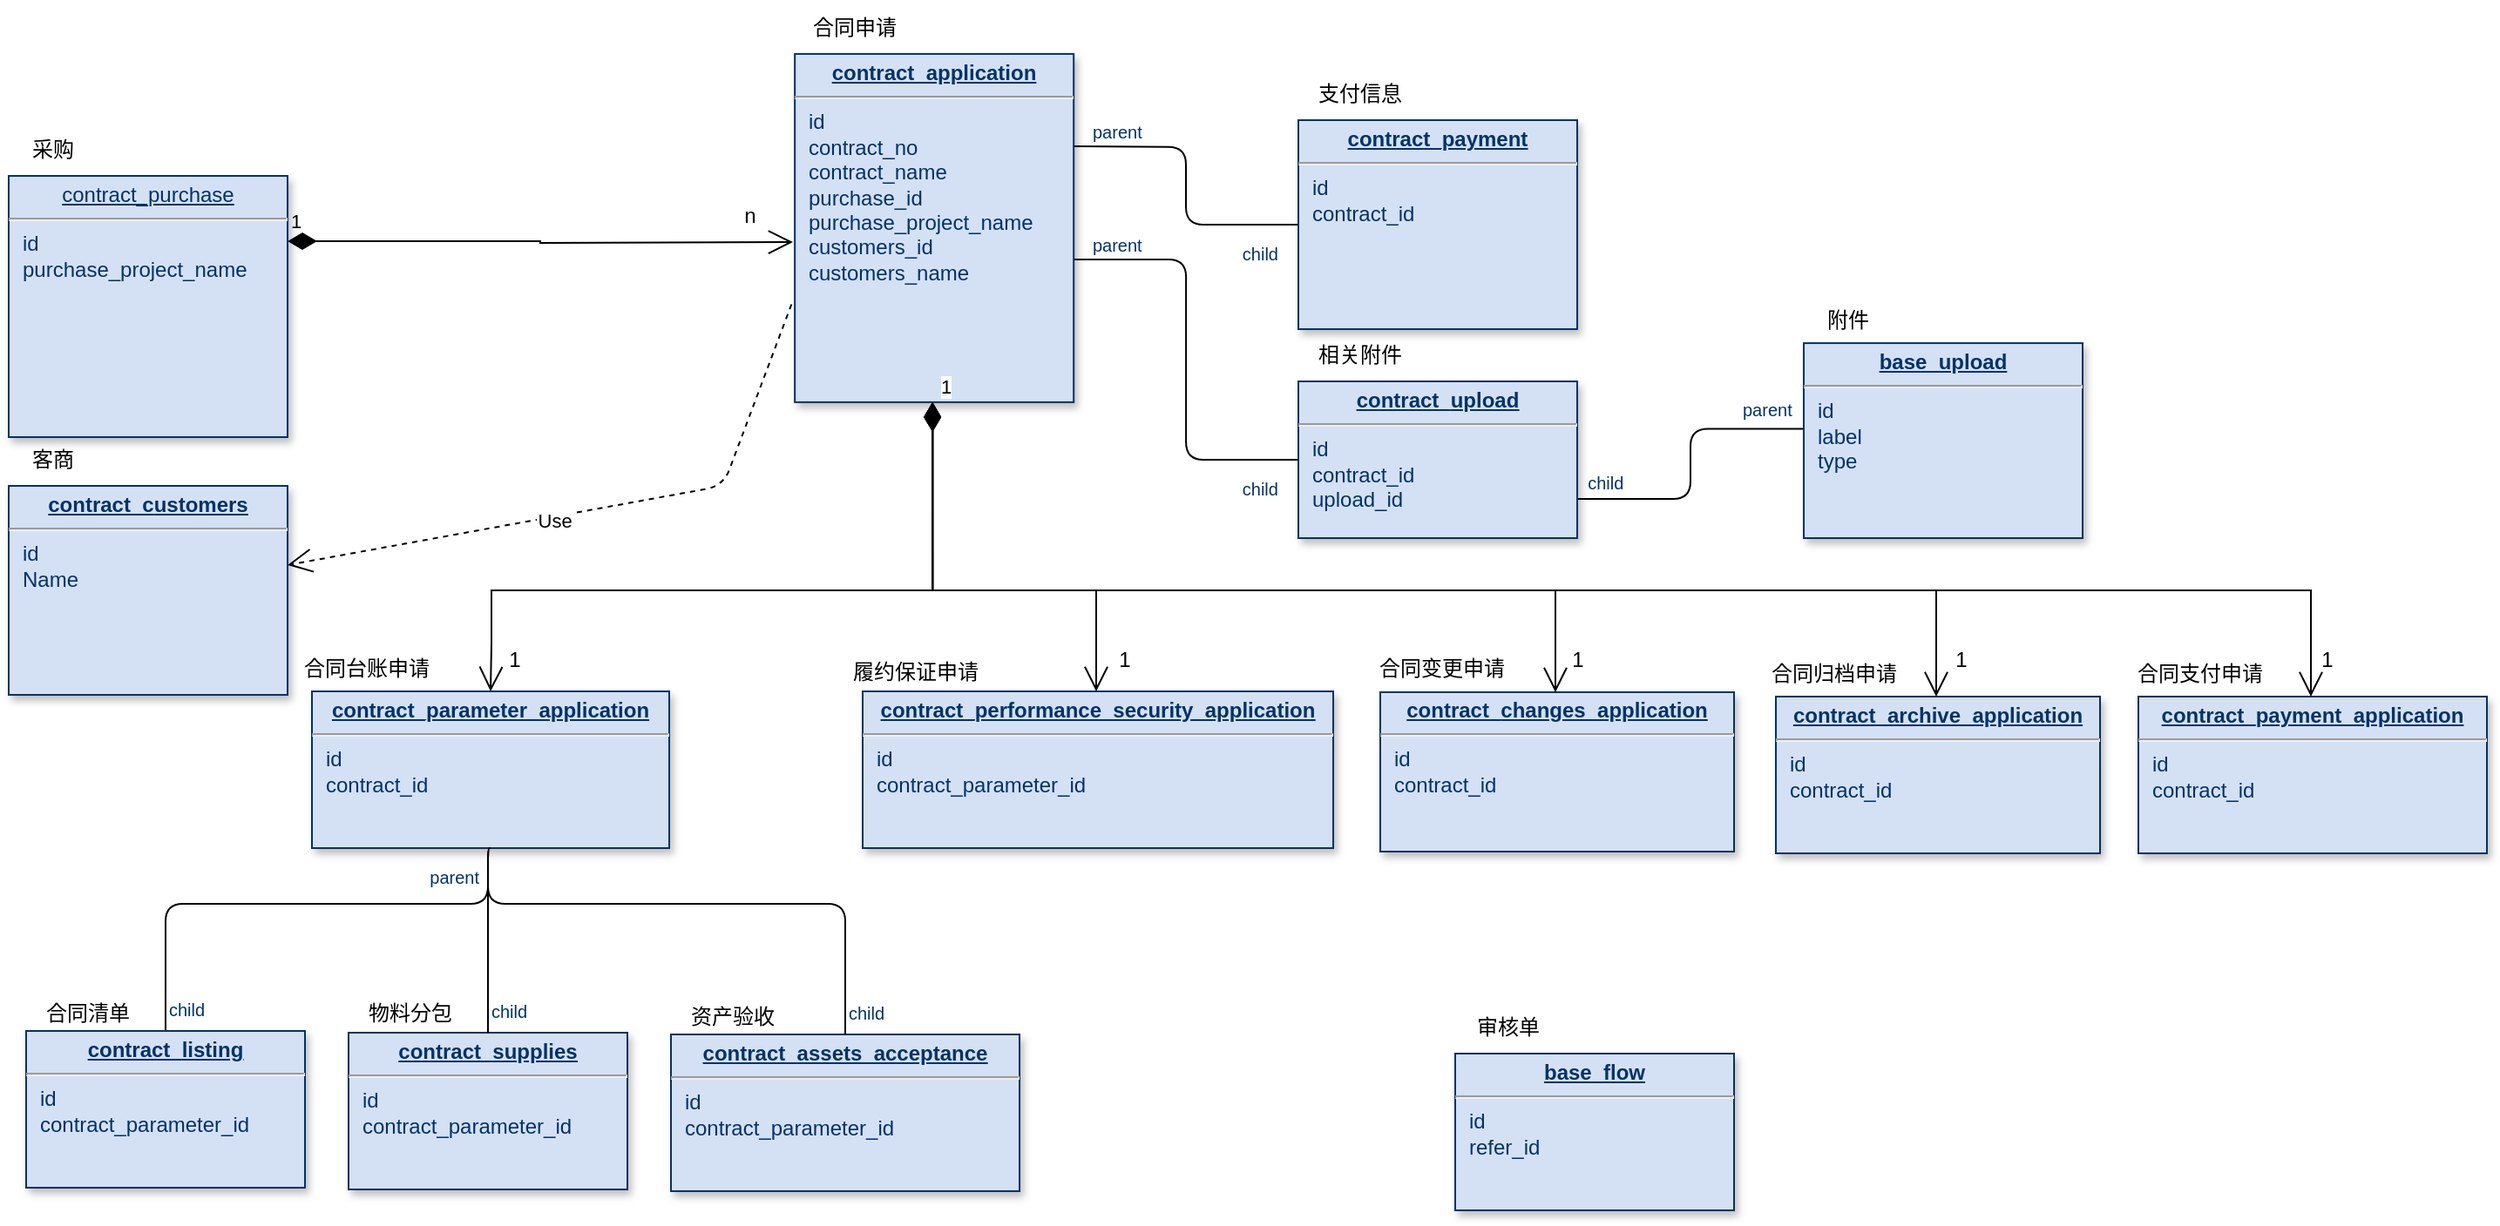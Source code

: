 <mxfile version="20.3.6" type="github">
  <diagram name="合同" id="efa7a0a1-bf9b-a30e-e6df-94a7791c09e9">
    <mxGraphModel dx="1295" dy="580" grid="1" gridSize="10" guides="1" tooltips="1" connect="1" arrows="1" fold="1" page="1" pageScale="1" pageWidth="826" pageHeight="1169" background="none" math="0" shadow="0">
      <root>
        <mxCell id="0" />
        <mxCell id="1" parent="0" />
        <mxCell id="OqCfkfcgzq9piRNMNPS6-114" value="1" style="endArrow=open;html=1;endSize=12;startArrow=diamondThin;startSize=14;startFill=1;edgeStyle=orthogonalEdgeStyle;align=left;verticalAlign=bottom;rounded=0;exitX=1;exitY=0.25;exitDx=0;exitDy=0;" edge="1" parent="1" source="24">
          <mxGeometry x="-1" y="3" relative="1" as="geometry">
            <mxPoint x="470" y="620" as="sourcePoint" />
            <mxPoint x="590" y="640" as="targetPoint" />
          </mxGeometry>
        </mxCell>
        <mxCell id="OqCfkfcgzq9piRNMNPS6-115" value="n" style="text;html=1;align=center;verticalAlign=middle;resizable=0;points=[];autosize=1;strokeColor=none;fillColor=none;" vertex="1" parent="1">
          <mxGeometry x="550" y="610" width="30" height="30" as="geometry" />
        </mxCell>
        <mxCell id="OqCfkfcgzq9piRNMNPS6-117" value="Use" style="endArrow=open;endSize=12;dashed=1;exitX=-0.012;exitY=0.719;exitDx=0;exitDy=0;exitPerimeter=0;" edge="1" parent="1" target="OqCfkfcgzq9piRNMNPS6-116" source="29">
          <mxGeometry as="geometry">
            <mxPoint x="600" y="800" as="sourcePoint" />
            <mxPoint x="590" y="698.36" as="targetPoint" />
            <Array as="points">
              <mxPoint x="550" y="780" />
            </Array>
            <mxPoint x="9" y="49" as="offset" />
          </mxGeometry>
        </mxCell>
        <mxCell id="OqCfkfcgzq9piRNMNPS6-118" value="" style="endArrow=none;edgeStyle=orthogonalEdgeStyle;entryX=0;entryY=0.5;entryDx=0;entryDy=0;" edge="1" parent="1" target="22">
          <mxGeometry x="560" y="597.5" as="geometry">
            <mxPoint x="750" y="585.0" as="sourcePoint" />
            <mxPoint x="820" y="585.0" as="targetPoint" />
          </mxGeometry>
        </mxCell>
        <mxCell id="OqCfkfcgzq9piRNMNPS6-119" value="parent" style="resizable=0;align=left;verticalAlign=bottom;labelBackgroundColor=#ffffff;fontSize=10;strokeColor=#003366;shadow=1;fillColor=#D4E1F5;fontColor=#003366" connectable="0" vertex="1" parent="OqCfkfcgzq9piRNMNPS6-118">
          <mxGeometry x="-1" relative="1" as="geometry">
            <mxPoint x="10" as="offset" />
          </mxGeometry>
        </mxCell>
        <mxCell id="OqCfkfcgzq9piRNMNPS6-120" value="child" style="resizable=0;align=right;verticalAlign=bottom;labelBackgroundColor=#ffffff;fontSize=10;strokeColor=#003366;shadow=1;fillColor=#D4E1F5;fontColor=#003366" connectable="0" vertex="1" parent="OqCfkfcgzq9piRNMNPS6-118">
          <mxGeometry x="1" relative="1" as="geometry">
            <mxPoint x="-10" y="25" as="offset" />
          </mxGeometry>
        </mxCell>
        <mxCell id="OqCfkfcgzq9piRNMNPS6-123" value="" style="endArrow=none;edgeStyle=orthogonalEdgeStyle;entryX=1;entryY=0.75;entryDx=0;entryDy=0;exitX=0;exitY=0.44;exitDx=0;exitDy=0;exitPerimeter=0;" edge="1" parent="1" source="OqCfkfcgzq9piRNMNPS6-122" target="OqCfkfcgzq9piRNMNPS6-121">
          <mxGeometry x="850" y="719.46" as="geometry">
            <mxPoint x="1140" y="650" as="sourcePoint" />
            <mxPoint x="1170" y="641.96" as="targetPoint" />
          </mxGeometry>
        </mxCell>
        <mxCell id="OqCfkfcgzq9piRNMNPS6-124" value="parent" style="resizable=0;align=left;verticalAlign=bottom;labelBackgroundColor=#ffffff;fontSize=10;strokeColor=#003366;shadow=1;fillColor=#D4E1F5;fontColor=#003366" connectable="0" vertex="1" parent="OqCfkfcgzq9piRNMNPS6-123">
          <mxGeometry x="-1" relative="1" as="geometry">
            <mxPoint x="-37" y="-3" as="offset" />
          </mxGeometry>
        </mxCell>
        <mxCell id="OqCfkfcgzq9piRNMNPS6-125" value="child" style="resizable=0;align=right;verticalAlign=bottom;labelBackgroundColor=#ffffff;fontSize=10;strokeColor=#003366;shadow=1;fillColor=#D4E1F5;fontColor=#003366" connectable="0" vertex="1" parent="OqCfkfcgzq9piRNMNPS6-123">
          <mxGeometry x="1" relative="1" as="geometry">
            <mxPoint x="28" y="-1" as="offset" />
          </mxGeometry>
        </mxCell>
        <mxCell id="OqCfkfcgzq9piRNMNPS6-126" value="" style="endArrow=none;edgeStyle=orthogonalEdgeStyle;entryX=0;entryY=0.5;entryDx=0;entryDy=0;exitX=0.993;exitY=0.59;exitDx=0;exitDy=0;exitPerimeter=0;" edge="1" parent="1" source="29" target="OqCfkfcgzq9piRNMNPS6-121">
          <mxGeometry x="570" y="607.5" as="geometry">
            <mxPoint x="760" y="595.0" as="sourcePoint" />
            <mxPoint x="890" y="530" as="targetPoint" />
          </mxGeometry>
        </mxCell>
        <mxCell id="OqCfkfcgzq9piRNMNPS6-127" value="parent" style="resizable=0;align=left;verticalAlign=bottom;labelBackgroundColor=#ffffff;fontSize=10;strokeColor=#003366;shadow=1;fillColor=#D4E1F5;fontColor=#003366" connectable="0" vertex="1" parent="OqCfkfcgzq9piRNMNPS6-126">
          <mxGeometry x="-1" relative="1" as="geometry">
            <mxPoint x="10" as="offset" />
          </mxGeometry>
        </mxCell>
        <mxCell id="OqCfkfcgzq9piRNMNPS6-128" value="child" style="resizable=0;align=right;verticalAlign=bottom;labelBackgroundColor=#ffffff;fontSize=10;strokeColor=#003366;shadow=1;fillColor=#D4E1F5;fontColor=#003366" connectable="0" vertex="1" parent="OqCfkfcgzq9piRNMNPS6-126">
          <mxGeometry x="1" relative="1" as="geometry">
            <mxPoint x="-10" y="25" as="offset" />
          </mxGeometry>
        </mxCell>
        <mxCell id="OqCfkfcgzq9piRNMNPS6-135" value="" style="endArrow=none;edgeStyle=orthogonalEdgeStyle;entryX=0.5;entryY=1;entryDx=0;entryDy=0;exitX=0.5;exitY=0;exitDx=0;exitDy=0;" edge="1" parent="1" source="OqCfkfcgzq9piRNMNPS6-129" target="34">
          <mxGeometry x="64.04" y="1032.54" as="geometry">
            <mxPoint x="230" y="1100" as="sourcePoint" />
            <mxPoint x="413" y="1010.0" as="targetPoint" />
            <Array as="points">
              <mxPoint x="230" y="1020" />
              <mxPoint x="415" y="1020" />
            </Array>
          </mxGeometry>
        </mxCell>
        <mxCell id="OqCfkfcgzq9piRNMNPS6-136" value="child" style="resizable=0;align=left;verticalAlign=bottom;labelBackgroundColor=#ffffff;fontSize=10;strokeColor=#003366;shadow=1;fillColor=#D4E1F5;fontColor=#003366" connectable="0" vertex="1" parent="OqCfkfcgzq9piRNMNPS6-135">
          <mxGeometry x="-1" relative="1" as="geometry">
            <mxPoint y="-4" as="offset" />
          </mxGeometry>
        </mxCell>
        <mxCell id="OqCfkfcgzq9piRNMNPS6-137" value="parent" style="resizable=0;align=right;verticalAlign=bottom;labelBackgroundColor=#ffffff;fontSize=10;strokeColor=#003366;shadow=1;fillColor=#D4E1F5;fontColor=#003366" connectable="0" vertex="1" parent="OqCfkfcgzq9piRNMNPS6-135">
          <mxGeometry x="1" relative="1" as="geometry">
            <mxPoint x="-5" y="25" as="offset" />
          </mxGeometry>
        </mxCell>
        <mxCell id="OqCfkfcgzq9piRNMNPS6-150" value="" style="group" vertex="1" connectable="0" parent="1">
          <mxGeometry x="520" y="1070" width="200" height="116" as="geometry" />
        </mxCell>
        <mxCell id="OqCfkfcgzq9piRNMNPS6-164" value="" style="group" vertex="1" connectable="0" parent="OqCfkfcgzq9piRNMNPS6-150">
          <mxGeometry width="200" height="116" as="geometry" />
        </mxCell>
        <mxCell id="OqCfkfcgzq9piRNMNPS6-131" value="&lt;p style=&quot;margin: 0px ; margin-top: 4px ; text-align: center ; text-decoration: underline&quot;&gt;&lt;strong&gt;contract_&lt;/strong&gt;&lt;b style=&quot;background-color: initial;&quot;&gt;&lt;u&gt;assets_acceptance&lt;/u&gt;&lt;/b&gt;&lt;/p&gt;&lt;hr&gt;&lt;p style=&quot;margin: 0px ; margin-left: 8px&quot;&gt;id&lt;/p&gt;&lt;p style=&quot;margin: 0px ; margin-left: 8px&quot;&gt;contract_parameter_id&lt;br&gt;&lt;/p&gt;" style="verticalAlign=top;align=left;overflow=fill;fontSize=12;fontFamily=Helvetica;html=1;strokeColor=#003366;shadow=1;fillColor=#D4E1F5;fontColor=#003366" vertex="1" parent="OqCfkfcgzq9piRNMNPS6-164">
          <mxGeometry y="25" width="200" height="90" as="geometry" />
        </mxCell>
        <mxCell id="OqCfkfcgzq9piRNMNPS6-149" value="资产验收" style="text;html=1;align=center;verticalAlign=middle;resizable=0;points=[];autosize=1;strokeColor=none;fillColor=none;" vertex="1" parent="OqCfkfcgzq9piRNMNPS6-164">
          <mxGeometry width="70" height="30" as="geometry" />
        </mxCell>
        <mxCell id="OqCfkfcgzq9piRNMNPS6-159" value="" style="group" vertex="1" connectable="0" parent="1">
          <mxGeometry x="140" y="750" width="160.0" height="150.0" as="geometry" />
        </mxCell>
        <mxCell id="OqCfkfcgzq9piRNMNPS6-116" value="&lt;p style=&quot;margin: 0px; margin-top: 4px; text-align: center; text-decoration: underline;&quot;&gt;&lt;strong&gt;contract_c&lt;/strong&gt;&lt;b style=&quot;background-color: initial;&quot;&gt;&lt;u&gt;ustomers&lt;/u&gt;&lt;/b&gt;&lt;/p&gt;&lt;hr&gt;&lt;p style=&quot;margin: 0px; margin-left: 8px;&quot;&gt;id&lt;br&gt;Name&lt;/p&gt;&lt;p style=&quot;margin: 0px; margin-left: 8px;&quot;&gt;&lt;br&gt;&lt;/p&gt;" style="verticalAlign=top;align=left;overflow=fill;fontSize=12;fontFamily=Helvetica;html=1;strokeColor=#003366;shadow=1;fillColor=#D4E1F5;fontColor=#003366" vertex="1" parent="OqCfkfcgzq9piRNMNPS6-159">
          <mxGeometry x="1.137e-13" y="30.0" width="160" height="120" as="geometry" />
        </mxCell>
        <mxCell id="OqCfkfcgzq9piRNMNPS6-157" value="客商" style="text;html=1;align=center;verticalAlign=middle;resizable=0;points=[];autosize=1;strokeColor=none;fillColor=none;" vertex="1" parent="OqCfkfcgzq9piRNMNPS6-159">
          <mxGeometry width="50" height="30" as="geometry" />
        </mxCell>
        <mxCell id="OqCfkfcgzq9piRNMNPS6-161" value="" style="group" vertex="1" connectable="0" parent="1">
          <mxGeometry x="140" y="572" width="160.0" height="180.0" as="geometry" />
        </mxCell>
        <mxCell id="24" value="&lt;p style=&quot;margin: 0px; margin-top: 4px; text-align: center; text-decoration: underline;&quot;&gt;&lt;span style=&quot;text-align: left;&quot;&gt;contract_purchase&lt;/span&gt;&lt;br&gt;&lt;/p&gt;&lt;hr&gt;&lt;p style=&quot;margin: 0px; margin-left: 8px;&quot;&gt;id&lt;/p&gt;&lt;p style=&quot;margin: 0px; margin-left: 8px;&quot;&gt;purchase_project_name&lt;br&gt;&lt;/p&gt;&lt;p style=&quot;margin: 0px; margin-left: 8px;&quot;&gt;&lt;br&gt;&lt;/p&gt;" style="verticalAlign=top;align=left;overflow=fill;fontSize=12;fontFamily=Helvetica;html=1;strokeColor=#003366;shadow=1;fillColor=#D4E1F5;fontColor=#003366" parent="OqCfkfcgzq9piRNMNPS6-161" vertex="1">
          <mxGeometry x="2.274e-13" y="30.0" width="160" height="150" as="geometry" />
        </mxCell>
        <mxCell id="OqCfkfcgzq9piRNMNPS6-160" value="采购" style="text;html=1;align=center;verticalAlign=middle;resizable=0;points=[];autosize=1;strokeColor=none;fillColor=none;" vertex="1" parent="OqCfkfcgzq9piRNMNPS6-161">
          <mxGeometry width="50" height="30" as="geometry" />
        </mxCell>
        <mxCell id="OqCfkfcgzq9piRNMNPS6-162" value="" style="group" vertex="1" connectable="0" parent="1">
          <mxGeometry x="314" y="870" width="205" height="118" as="geometry" />
        </mxCell>
        <mxCell id="34" value="&lt;p style=&quot;margin: 4px 0px 0px; text-align: center;&quot;&gt;&lt;b&gt;&lt;u&gt;contract_parameter_application&lt;/u&gt;&lt;/b&gt;&lt;br&gt;&lt;/p&gt;&lt;hr&gt;&lt;p style=&quot;margin: 0px ; margin-left: 8px&quot;&gt;id&lt;/p&gt;&lt;p style=&quot;margin: 0px ; margin-left: 8px&quot;&gt;contract_id&lt;br&gt;&lt;/p&gt;&lt;p style=&quot;margin: 0px ; margin-left: 8px&quot;&gt;&lt;br&gt;&lt;/p&gt;" style="verticalAlign=top;align=left;overflow=fill;fontSize=12;fontFamily=Helvetica;html=1;strokeColor=#003366;shadow=1;fillColor=#D4E1F5;fontColor=#003366" parent="OqCfkfcgzq9piRNMNPS6-162" vertex="1">
          <mxGeometry y="28.0" width="205" height="90.0" as="geometry" />
        </mxCell>
        <mxCell id="OqCfkfcgzq9piRNMNPS6-155" value="合同台账申请" style="text;html=1;align=center;verticalAlign=middle;resizable=0;points=[];autosize=1;strokeColor=none;fillColor=none;" vertex="1" parent="OqCfkfcgzq9piRNMNPS6-162">
          <mxGeometry x="-19.219" width="100" height="30" as="geometry" />
        </mxCell>
        <mxCell id="OqCfkfcgzq9piRNMNPS6-163" value="" style="group" vertex="1" connectable="0" parent="1">
          <mxGeometry x="150" y="1068" width="160" height="116.0" as="geometry" />
        </mxCell>
        <mxCell id="OqCfkfcgzq9piRNMNPS6-129" value="&lt;p style=&quot;margin: 0px ; margin-top: 4px ; text-align: center ; text-decoration: underline&quot;&gt;&lt;strong&gt;contract_&lt;/strong&gt;&lt;b style=&quot;background-color: initial;&quot;&gt;&lt;u&gt;listing&lt;/u&gt;&lt;/b&gt;&lt;/p&gt;&lt;hr&gt;&lt;p style=&quot;margin: 0px ; margin-left: 8px&quot;&gt;id&lt;/p&gt;&lt;p style=&quot;margin: 0px ; margin-left: 8px&quot;&gt;contract_parameter_id&lt;/p&gt;" style="verticalAlign=top;align=left;overflow=fill;fontSize=12;fontFamily=Helvetica;html=1;strokeColor=#003366;shadow=1;fillColor=#D4E1F5;fontColor=#003366" vertex="1" parent="OqCfkfcgzq9piRNMNPS6-163">
          <mxGeometry y="25.0" width="160" height="90" as="geometry" />
        </mxCell>
        <mxCell id="OqCfkfcgzq9piRNMNPS6-153" value="合同清单" style="text;html=1;align=center;verticalAlign=middle;resizable=0;points=[];autosize=1;strokeColor=none;fillColor=none;" vertex="1" parent="OqCfkfcgzq9piRNMNPS6-163">
          <mxGeometry width="70" height="30" as="geometry" />
        </mxCell>
        <mxCell id="OqCfkfcgzq9piRNMNPS6-165" value="" style="group" vertex="1" connectable="0" parent="1">
          <mxGeometry x="335" y="1068" width="160" height="117.0" as="geometry" />
        </mxCell>
        <mxCell id="OqCfkfcgzq9piRNMNPS6-130" value="&lt;p style=&quot;margin: 0px ; margin-top: 4px ; text-align: center ; text-decoration: underline&quot;&gt;&lt;strong&gt;contract_&lt;/strong&gt;&lt;b style=&quot;background-color: initial;&quot;&gt;&lt;u&gt;supplies&lt;/u&gt;&lt;/b&gt;&lt;/p&gt;&lt;hr&gt;&lt;p style=&quot;margin: 0px ; margin-left: 8px&quot;&gt;id&lt;/p&gt;&lt;p style=&quot;margin: 0px ; margin-left: 8px&quot;&gt;contract_parameter_id&lt;br&gt;&lt;/p&gt;" style="verticalAlign=top;align=left;overflow=fill;fontSize=12;fontFamily=Helvetica;html=1;strokeColor=#003366;shadow=1;fillColor=#D4E1F5;fontColor=#003366" vertex="1" parent="OqCfkfcgzq9piRNMNPS6-165">
          <mxGeometry y="26.0" width="160" height="90" as="geometry" />
        </mxCell>
        <mxCell id="OqCfkfcgzq9piRNMNPS6-151" value="物料分包" style="text;html=1;align=center;verticalAlign=middle;resizable=0;points=[];autosize=1;strokeColor=none;fillColor=none;" vertex="1" parent="OqCfkfcgzq9piRNMNPS6-165">
          <mxGeometry width="70" height="30" as="geometry" />
        </mxCell>
        <mxCell id="OqCfkfcgzq9piRNMNPS6-166" value="" style="group" vertex="1" connectable="0" parent="1">
          <mxGeometry x="630" y="872" width="270" height="116" as="geometry" />
        </mxCell>
        <mxCell id="OqCfkfcgzq9piRNMNPS6-133" value="&lt;p style=&quot;margin: 0px ; margin-top: 4px ; text-align: center ; text-decoration: underline&quot;&gt;&lt;strong&gt;contract_&lt;/strong&gt;&lt;b style=&quot;background-color: initial;&quot;&gt;&lt;u&gt;performance_security_application&lt;/u&gt;&lt;/b&gt;&lt;/p&gt;&lt;hr&gt;&lt;p style=&quot;margin: 0px ; margin-left: 8px&quot;&gt;id&lt;/p&gt;&lt;p style=&quot;margin: 0px ; margin-left: 8px&quot;&gt;contract_parameter_id&lt;br&gt;&lt;/p&gt;" style="verticalAlign=top;align=left;overflow=fill;fontSize=12;fontFamily=Helvetica;html=1;strokeColor=#003366;shadow=1;fillColor=#D4E1F5;fontColor=#003366" vertex="1" parent="OqCfkfcgzq9piRNMNPS6-166">
          <mxGeometry y="26" width="270" height="90" as="geometry" />
        </mxCell>
        <mxCell id="OqCfkfcgzq9piRNMNPS6-147" value="履约保证申请" style="text;html=1;align=center;verticalAlign=middle;resizable=0;points=[];autosize=1;strokeColor=none;fillColor=none;" vertex="1" parent="OqCfkfcgzq9piRNMNPS6-166">
          <mxGeometry x="-20.25" width="100" height="30" as="geometry" />
        </mxCell>
        <mxCell id="OqCfkfcgzq9piRNMNPS6-169" value="" style="group" vertex="1" connectable="0" parent="1">
          <mxGeometry x="880" y="540" width="160" height="150" as="geometry" />
        </mxCell>
        <mxCell id="22" value="&lt;p style=&quot;margin: 0px; margin-top: 4px; text-align: center; text-decoration: underline;&quot;&gt;&lt;strong&gt;contract_p&lt;/strong&gt;&lt;b style=&quot;background-color: initial;&quot;&gt;&lt;u&gt;ayment&lt;/u&gt;&lt;/b&gt;&lt;/p&gt;&lt;hr&gt;&lt;p style=&quot;margin: 0px; margin-left: 8px;&quot;&gt;id&lt;/p&gt;&lt;p style=&quot;margin: 0px; margin-left: 8px;&quot;&gt;contract_id&lt;/p&gt;&lt;p style=&quot;margin: 0px; margin-left: 8px;&quot;&gt;&lt;br&gt;&lt;/p&gt;" style="verticalAlign=top;align=left;overflow=fill;fontSize=12;fontFamily=Helvetica;html=1;strokeColor=#003366;shadow=1;fillColor=#D4E1F5;fontColor=#003366" parent="OqCfkfcgzq9piRNMNPS6-169" vertex="1">
          <mxGeometry y="30" width="160" height="120" as="geometry" />
        </mxCell>
        <mxCell id="OqCfkfcgzq9piRNMNPS6-168" value="支付信息" style="text;html=1;align=center;verticalAlign=middle;resizable=0;points=[];autosize=1;strokeColor=none;fillColor=none;" vertex="1" parent="OqCfkfcgzq9piRNMNPS6-169">
          <mxGeometry width="70" height="30" as="geometry" />
        </mxCell>
        <mxCell id="OqCfkfcgzq9piRNMNPS6-170" value="" style="group" vertex="1" connectable="0" parent="1">
          <mxGeometry x="590" y="501.96" width="161.08" height="230.0" as="geometry" />
        </mxCell>
        <mxCell id="29" value="&lt;p style=&quot;margin: 4px 0px 0px; text-align: center;&quot;&gt;&lt;b&gt;&lt;u&gt;contract_application&lt;/u&gt;&lt;/b&gt;&lt;br&gt;&lt;/p&gt;&lt;hr&gt;&lt;p style=&quot;margin: 0px; margin-left: 8px;&quot;&gt;id&lt;/p&gt;&lt;p style=&quot;margin: 0px; margin-left: 8px;&quot;&gt;contract_no&lt;/p&gt;&lt;p style=&quot;margin: 0px; margin-left: 8px;&quot;&gt;contract_name&lt;br&gt;&lt;/p&gt;&lt;p style=&quot;margin: 0px; margin-left: 8px;&quot;&gt;purchase_id&lt;/p&gt;&lt;p style=&quot;margin: 0px; margin-left: 8px;&quot;&gt;purchase_project_name&lt;/p&gt;&lt;p style=&quot;margin: 0px; margin-left: 8px;&quot;&gt;customers_id&lt;/p&gt;&lt;p style=&quot;margin: 0px; margin-left: 8px;&quot;&gt;customers_name&lt;/p&gt;&lt;p style=&quot;margin: 0px; margin-left: 8px;&quot;&gt;&lt;br&gt;&lt;/p&gt;" style="verticalAlign=top;align=left;overflow=fill;fontSize=12;fontFamily=Helvetica;html=1;strokeColor=#003366;shadow=1;fillColor=#D4E1F5;fontColor=#003366" parent="OqCfkfcgzq9piRNMNPS6-170" vertex="1">
          <mxGeometry x="1.08" y="30.0" width="160" height="200" as="geometry" />
        </mxCell>
        <mxCell id="OqCfkfcgzq9piRNMNPS6-167" value="合同申请" style="text;html=1;align=center;verticalAlign=middle;resizable=0;points=[];autosize=1;strokeColor=none;fillColor=none;" vertex="1" parent="OqCfkfcgzq9piRNMNPS6-170">
          <mxGeometry width="70" height="30" as="geometry" />
        </mxCell>
        <mxCell id="OqCfkfcgzq9piRNMNPS6-172" value="" style="group" vertex="1" connectable="0" parent="1">
          <mxGeometry x="880" y="690" width="160" height="120.0" as="geometry" />
        </mxCell>
        <mxCell id="OqCfkfcgzq9piRNMNPS6-121" value="&lt;p style=&quot;margin: 0px ; margin-top: 4px ; text-align: center ; text-decoration: underline&quot;&gt;&lt;strong&gt;contract_&lt;/strong&gt;&lt;b style=&quot;background-color: initial;&quot;&gt;&lt;u&gt;upload&lt;/u&gt;&lt;/b&gt;&lt;/p&gt;&lt;hr&gt;&lt;p style=&quot;margin: 0px ; margin-left: 8px&quot;&gt;id&lt;/p&gt;&lt;p style=&quot;margin: 0px ; margin-left: 8px&quot;&gt;contract_id&lt;br&gt;&lt;/p&gt;&lt;p style=&quot;margin: 0px ; margin-left: 8px&quot;&gt;upload_id&lt;/p&gt;&lt;p style=&quot;margin: 0px ; margin-left: 8px&quot;&gt;&lt;br&gt;&lt;/p&gt;" style="verticalAlign=top;align=left;overflow=fill;fontSize=12;fontFamily=Helvetica;html=1;strokeColor=#003366;shadow=1;fillColor=#D4E1F5;fontColor=#003366" vertex="1" parent="OqCfkfcgzq9piRNMNPS6-172">
          <mxGeometry y="30.0" width="160" height="90" as="geometry" />
        </mxCell>
        <mxCell id="OqCfkfcgzq9piRNMNPS6-171" value="相关附件" style="text;html=1;align=center;verticalAlign=middle;resizable=0;points=[];autosize=1;strokeColor=none;fillColor=none;" vertex="1" parent="OqCfkfcgzq9piRNMNPS6-172">
          <mxGeometry width="70" height="30" as="geometry" />
        </mxCell>
        <mxCell id="OqCfkfcgzq9piRNMNPS6-174" value="" style="group" vertex="1" connectable="0" parent="1">
          <mxGeometry x="1170" y="680" width="160" height="130" as="geometry" />
        </mxCell>
        <mxCell id="OqCfkfcgzq9piRNMNPS6-122" value="&lt;p style=&quot;margin: 4px 0px 0px; text-align: center;&quot;&gt;&lt;b&gt;&lt;u&gt;base_upload&lt;/u&gt;&lt;/b&gt;&lt;br&gt;&lt;/p&gt;&lt;hr&gt;&lt;p style=&quot;margin: 0px; margin-left: 8px;&quot;&gt;id&lt;/p&gt;&lt;p style=&quot;margin: 0px; margin-left: 8px;&quot;&gt;label&lt;/p&gt;&lt;p style=&quot;margin: 0px; margin-left: 8px;&quot;&gt;type&lt;/p&gt;" style="verticalAlign=top;align=left;overflow=fill;fontSize=12;fontFamily=Helvetica;html=1;strokeColor=#003366;shadow=1;fillColor=#D4E1F5;fontColor=#003366" vertex="1" parent="OqCfkfcgzq9piRNMNPS6-174">
          <mxGeometry y="18.038" width="160" height="111.962" as="geometry" />
        </mxCell>
        <mxCell id="OqCfkfcgzq9piRNMNPS6-173" value="附件" style="text;html=1;align=center;verticalAlign=middle;resizable=0;points=[];autosize=1;strokeColor=none;fillColor=none;" vertex="1" parent="OqCfkfcgzq9piRNMNPS6-174">
          <mxGeometry y="-10" width="50" height="30" as="geometry" />
        </mxCell>
        <mxCell id="OqCfkfcgzq9piRNMNPS6-176" value="" style="group" vertex="1" connectable="0" parent="1">
          <mxGeometry x="970" y="1076" width="160" height="120.0" as="geometry" />
        </mxCell>
        <mxCell id="OqCfkfcgzq9piRNMNPS6-134" value="&lt;p style=&quot;margin: 4px 0px 0px; text-align: center;&quot;&gt;&lt;b&gt;&lt;u&gt;base_flow&lt;/u&gt;&lt;/b&gt;&lt;br&gt;&lt;/p&gt;&lt;hr&gt;&lt;p style=&quot;margin: 0px ; margin-left: 8px&quot;&gt;id&lt;/p&gt;&lt;p style=&quot;margin: 0px ; margin-left: 8px&quot;&gt;refer_id&lt;br&gt;&lt;/p&gt;" style="verticalAlign=top;align=left;overflow=fill;fontSize=12;fontFamily=Helvetica;html=1;strokeColor=#003366;shadow=1;fillColor=#D4E1F5;fontColor=#003366" vertex="1" parent="OqCfkfcgzq9piRNMNPS6-176">
          <mxGeometry y="30.0" width="160" height="90" as="geometry" />
        </mxCell>
        <mxCell id="OqCfkfcgzq9piRNMNPS6-175" value="审核单" style="text;html=1;align=center;verticalAlign=middle;resizable=0;points=[];autosize=1;strokeColor=none;fillColor=none;" vertex="1" parent="OqCfkfcgzq9piRNMNPS6-176">
          <mxGeometry width="60" height="30" as="geometry" />
        </mxCell>
        <mxCell id="OqCfkfcgzq9piRNMNPS6-177" value="" style="group" vertex="1" connectable="0" parent="1">
          <mxGeometry x="927" y="870" width="203" height="120" as="geometry" />
        </mxCell>
        <mxCell id="OqCfkfcgzq9piRNMNPS6-178" value="&lt;p style=&quot;margin: 4px 0px 0px; text-align: center;&quot;&gt;&lt;b&gt;&lt;u&gt;contract_&lt;/u&gt;&lt;/b&gt;&lt;b style=&quot;background-color: initial;&quot;&gt;&lt;u&gt;changes_application&lt;/u&gt;&lt;/b&gt;&lt;/p&gt;&lt;hr&gt;&lt;p style=&quot;margin: 0px ; margin-left: 8px&quot;&gt;id&lt;/p&gt;&lt;p style=&quot;margin: 0px ; margin-left: 8px&quot;&gt;contract_id&lt;br&gt;&lt;/p&gt;&lt;p style=&quot;margin: 0px ; margin-left: 8px&quot;&gt;&lt;br&gt;&lt;/p&gt;" style="verticalAlign=top;align=left;overflow=fill;fontSize=12;fontFamily=Helvetica;html=1;strokeColor=#003366;shadow=1;fillColor=#D4E1F5;fontColor=#003366" vertex="1" parent="OqCfkfcgzq9piRNMNPS6-177">
          <mxGeometry y="28.475" width="203" height="91.525" as="geometry" />
        </mxCell>
        <mxCell id="OqCfkfcgzq9piRNMNPS6-179" value="合同变更申请" style="text;html=1;align=center;verticalAlign=middle;resizable=0;points=[];autosize=1;strokeColor=none;fillColor=none;" vertex="1" parent="OqCfkfcgzq9piRNMNPS6-177">
          <mxGeometry x="-15" width="100" height="30" as="geometry" />
        </mxCell>
        <mxCell id="OqCfkfcgzq9piRNMNPS6-180" value="" style="group" vertex="1" connectable="0" parent="1">
          <mxGeometry x="1154" y="873" width="186" height="118" as="geometry" />
        </mxCell>
        <mxCell id="OqCfkfcgzq9piRNMNPS6-181" value="&lt;p style=&quot;margin: 4px 0px 0px; text-align: center;&quot;&gt;&lt;b&gt;&lt;u&gt;contract_&lt;/u&gt;&lt;/b&gt;&lt;b style=&quot;background-color: initial;&quot;&gt;&lt;u&gt;archive_application&lt;/u&gt;&lt;/b&gt;&lt;/p&gt;&lt;hr&gt;&lt;p style=&quot;margin: 0px ; margin-left: 8px&quot;&gt;id&lt;/p&gt;&lt;p style=&quot;margin: 0px ; margin-left: 8px&quot;&gt;contract_id&lt;br&gt;&lt;/p&gt;&lt;p style=&quot;margin: 0px ; margin-left: 8px&quot;&gt;&lt;br&gt;&lt;/p&gt;" style="verticalAlign=top;align=left;overflow=fill;fontSize=12;fontFamily=Helvetica;html=1;strokeColor=#003366;shadow=1;fillColor=#D4E1F5;fontColor=#003366" vertex="1" parent="OqCfkfcgzq9piRNMNPS6-180">
          <mxGeometry y="28.0" width="186" height="90.0" as="geometry" />
        </mxCell>
        <mxCell id="OqCfkfcgzq9piRNMNPS6-182" value="合同归档申请" style="text;html=1;align=center;verticalAlign=middle;resizable=0;points=[];autosize=1;strokeColor=none;fillColor=none;" vertex="1" parent="OqCfkfcgzq9piRNMNPS6-180">
          <mxGeometry x="-17.438" width="100" height="30" as="geometry" />
        </mxCell>
        <mxCell id="OqCfkfcgzq9piRNMNPS6-183" value="" style="group" vertex="1" connectable="0" parent="1">
          <mxGeometry x="1362" y="873" width="200" height="118" as="geometry" />
        </mxCell>
        <mxCell id="OqCfkfcgzq9piRNMNPS6-186" value="" style="group" vertex="1" connectable="0" parent="OqCfkfcgzq9piRNMNPS6-183">
          <mxGeometry width="200" height="118" as="geometry" />
        </mxCell>
        <mxCell id="OqCfkfcgzq9piRNMNPS6-184" value="&lt;p style=&quot;margin: 4px 0px 0px; text-align: center;&quot;&gt;&lt;b&gt;&lt;u&gt;contract_&lt;/u&gt;&lt;/b&gt;&lt;b style=&quot;background-color: initial;&quot;&gt;&lt;u&gt;payment_application&lt;/u&gt;&lt;/b&gt;&lt;/p&gt;&lt;hr&gt;&lt;p style=&quot;margin: 0px ; margin-left: 8px&quot;&gt;id&lt;/p&gt;&lt;p style=&quot;margin: 0px ; margin-left: 8px&quot;&gt;contract_id&lt;br&gt;&lt;/p&gt;&lt;p style=&quot;margin: 0px ; margin-left: 8px&quot;&gt;&lt;br&gt;&lt;/p&gt;" style="verticalAlign=top;align=left;overflow=fill;fontSize=12;fontFamily=Helvetica;html=1;strokeColor=#003366;shadow=1;fillColor=#D4E1F5;fontColor=#003366" vertex="1" parent="OqCfkfcgzq9piRNMNPS6-186">
          <mxGeometry y="28.0" width="200" height="90.0" as="geometry" />
        </mxCell>
        <mxCell id="OqCfkfcgzq9piRNMNPS6-185" value="合同支付申请" style="text;html=1;align=center;verticalAlign=middle;resizable=0;points=[];autosize=1;strokeColor=none;fillColor=none;" vertex="1" parent="OqCfkfcgzq9piRNMNPS6-186">
          <mxGeometry x="-15" width="100" height="30" as="geometry" />
        </mxCell>
        <mxCell id="OqCfkfcgzq9piRNMNPS6-212" value="" style="endArrow=none;edgeStyle=orthogonalEdgeStyle;entryX=0.5;entryY=1;entryDx=0;entryDy=0;exitX=0.5;exitY=0;exitDx=0;exitDy=0;" edge="1" parent="1" source="OqCfkfcgzq9piRNMNPS6-130" target="34">
          <mxGeometry x="74.04" y="1042.54" as="geometry">
            <mxPoint x="240" y="1116.0" as="sourcePoint" />
            <mxPoint x="425" y="998.0" as="targetPoint" />
            <Array as="points">
              <mxPoint x="415" y="1050" />
              <mxPoint x="415" y="1050" />
            </Array>
          </mxGeometry>
        </mxCell>
        <mxCell id="OqCfkfcgzq9piRNMNPS6-213" value="child" style="resizable=0;align=left;verticalAlign=bottom;labelBackgroundColor=#ffffff;fontSize=10;strokeColor=#003366;shadow=1;fillColor=#D4E1F5;fontColor=#003366" connectable="0" vertex="1" parent="OqCfkfcgzq9piRNMNPS6-212">
          <mxGeometry x="-1" relative="1" as="geometry">
            <mxPoint y="-4" as="offset" />
          </mxGeometry>
        </mxCell>
        <mxCell id="OqCfkfcgzq9piRNMNPS6-215" value="" style="endArrow=none;edgeStyle=orthogonalEdgeStyle;entryX=0.5;entryY=1;entryDx=0;entryDy=0;exitX=0.5;exitY=0;exitDx=0;exitDy=0;" edge="1" parent="1" source="OqCfkfcgzq9piRNMNPS6-131" target="34">
          <mxGeometry x="84.04" y="1052.54" as="geometry">
            <mxPoint x="425" y="1117.0" as="sourcePoint" />
            <mxPoint x="425" y="998.0" as="targetPoint" />
            <Array as="points">
              <mxPoint x="620" y="1020" />
              <mxPoint x="415" y="1020" />
            </Array>
          </mxGeometry>
        </mxCell>
        <mxCell id="OqCfkfcgzq9piRNMNPS6-216" value="child" style="resizable=0;align=left;verticalAlign=bottom;labelBackgroundColor=#ffffff;fontSize=10;strokeColor=#003366;shadow=1;fillColor=#D4E1F5;fontColor=#003366" connectable="0" vertex="1" parent="OqCfkfcgzq9piRNMNPS6-215">
          <mxGeometry x="-1" relative="1" as="geometry">
            <mxPoint y="-4" as="offset" />
          </mxGeometry>
        </mxCell>
        <mxCell id="OqCfkfcgzq9piRNMNPS6-220" value="1" style="endArrow=open;html=1;endSize=12;startArrow=diamondThin;startSize=14;startFill=1;edgeStyle=orthogonalEdgeStyle;align=left;verticalAlign=bottom;rounded=0;exitX=0.5;exitY=1;exitDx=0;exitDy=0;entryX=0.5;entryY=0;entryDx=0;entryDy=0;" edge="1" parent="1" target="34">
          <mxGeometry x="-1" y="3" relative="1" as="geometry">
            <mxPoint x="670.08" y="731.96" as="sourcePoint" />
            <mxPoint x="440" y="880" as="targetPoint" />
            <Array as="points">
              <mxPoint x="670" y="840" />
              <mxPoint x="417" y="840" />
              <mxPoint x="417" y="870" />
            </Array>
          </mxGeometry>
        </mxCell>
        <mxCell id="OqCfkfcgzq9piRNMNPS6-221" value="1" style="endArrow=open;html=1;endSize=12;startArrow=diamondThin;startSize=14;startFill=1;edgeStyle=orthogonalEdgeStyle;align=left;verticalAlign=bottom;rounded=0;exitX=0.5;exitY=1;exitDx=0;exitDy=0;entryX=0.5;entryY=0;entryDx=0;entryDy=0;" edge="1" parent="1">
          <mxGeometry x="-1" y="3" relative="1" as="geometry">
            <mxPoint x="670.08" y="731.96" as="sourcePoint" />
            <mxPoint x="764" y="898" as="targetPoint" />
            <Array as="points">
              <mxPoint x="670" y="840" />
              <mxPoint x="764" y="840" />
            </Array>
          </mxGeometry>
        </mxCell>
        <mxCell id="OqCfkfcgzq9piRNMNPS6-222" value="1" style="endArrow=open;html=1;endSize=12;startArrow=diamondThin;startSize=14;startFill=1;edgeStyle=orthogonalEdgeStyle;align=left;verticalAlign=bottom;rounded=0;exitX=0.5;exitY=1;exitDx=0;exitDy=0;entryX=0.5;entryY=0;entryDx=0;entryDy=0;" edge="1" parent="1">
          <mxGeometry x="-1" y="3" relative="1" as="geometry">
            <mxPoint x="670.08" y="731.96" as="sourcePoint" />
            <mxPoint x="1027.5" y="898.475" as="targetPoint" />
            <Array as="points">
              <mxPoint x="670" y="840" />
              <mxPoint x="1028" y="840" />
            </Array>
          </mxGeometry>
        </mxCell>
        <mxCell id="OqCfkfcgzq9piRNMNPS6-223" value="1" style="endArrow=open;html=1;endSize=12;startArrow=diamondThin;startSize=14;startFill=1;edgeStyle=orthogonalEdgeStyle;align=left;verticalAlign=bottom;rounded=0;entryX=0.5;entryY=0;entryDx=0;entryDy=0;exitX=0.5;exitY=1;exitDx=0;exitDy=0;" edge="1" parent="1">
          <mxGeometry x="-1" y="3" relative="1" as="geometry">
            <mxPoint x="670.08" y="731.96" as="sourcePoint" />
            <mxPoint x="1246" y="901.0" as="targetPoint" />
            <Array as="points">
              <mxPoint x="670" y="840" />
              <mxPoint x="1246" y="840" />
            </Array>
          </mxGeometry>
        </mxCell>
        <mxCell id="OqCfkfcgzq9piRNMNPS6-224" value="1" style="endArrow=open;html=1;endSize=12;startArrow=diamondThin;startSize=14;startFill=1;edgeStyle=orthogonalEdgeStyle;align=left;verticalAlign=bottom;rounded=0;entryX=0.5;entryY=0;entryDx=0;entryDy=0;exitX=0.5;exitY=1;exitDx=0;exitDy=0;" edge="1" parent="1">
          <mxGeometry x="-1" y="3" relative="1" as="geometry">
            <mxPoint x="670.08" y="731.96" as="sourcePoint" />
            <mxPoint x="1461" y="901.0" as="targetPoint" />
            <Array as="points">
              <mxPoint x="670" y="840" />
              <mxPoint x="1461" y="840" />
            </Array>
          </mxGeometry>
        </mxCell>
        <mxCell id="OqCfkfcgzq9piRNMNPS6-225" value="1" style="text;html=1;align=center;verticalAlign=middle;resizable=0;points=[];autosize=1;strokeColor=none;fillColor=none;" vertex="1" parent="1">
          <mxGeometry x="415" y="865" width="30" height="30" as="geometry" />
        </mxCell>
        <mxCell id="OqCfkfcgzq9piRNMNPS6-226" value="1" style="text;html=1;align=center;verticalAlign=middle;resizable=0;points=[];autosize=1;strokeColor=none;fillColor=none;" vertex="1" parent="1">
          <mxGeometry x="765" y="865" width="30" height="30" as="geometry" />
        </mxCell>
        <mxCell id="OqCfkfcgzq9piRNMNPS6-227" value="1" style="text;html=1;align=center;verticalAlign=middle;resizable=0;points=[];autosize=1;strokeColor=none;fillColor=none;" vertex="1" parent="1">
          <mxGeometry x="1025" y="865" width="30" height="30" as="geometry" />
        </mxCell>
        <mxCell id="OqCfkfcgzq9piRNMNPS6-228" value="1" style="text;html=1;align=center;verticalAlign=middle;resizable=0;points=[];autosize=1;strokeColor=none;fillColor=none;" vertex="1" parent="1">
          <mxGeometry x="1245" y="865" width="30" height="30" as="geometry" />
        </mxCell>
        <mxCell id="OqCfkfcgzq9piRNMNPS6-229" value="1" style="text;html=1;align=center;verticalAlign=middle;resizable=0;points=[];autosize=1;strokeColor=none;fillColor=none;" vertex="1" parent="1">
          <mxGeometry x="1455" y="865" width="30" height="30" as="geometry" />
        </mxCell>
      </root>
    </mxGraphModel>
  </diagram>
</mxfile>
